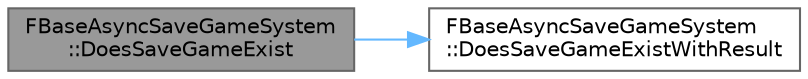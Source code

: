 digraph "FBaseAsyncSaveGameSystem::DoesSaveGameExist"
{
 // INTERACTIVE_SVG=YES
 // LATEX_PDF_SIZE
  bgcolor="transparent";
  edge [fontname=Helvetica,fontsize=10,labelfontname=Helvetica,labelfontsize=10];
  node [fontname=Helvetica,fontsize=10,shape=box,height=0.2,width=0.4];
  rankdir="LR";
  Node1 [id="Node000001",label="FBaseAsyncSaveGameSystem\l::DoesSaveGameExist",height=0.2,width=0.4,color="gray40", fillcolor="grey60", style="filled", fontcolor="black",tooltip="Return true if the named savegame exists (probably not useful with NativeUI."];
  Node1 -> Node2 [id="edge1_Node000001_Node000002",color="steelblue1",style="solid",tooltip=" "];
  Node2 [id="Node000002",label="FBaseAsyncSaveGameSystem\l::DoesSaveGameExistWithResult",height=0.2,width=0.4,color="grey40", fillcolor="white", style="filled",URL="$d8/de9/classFBaseAsyncSaveGameSystem.html#a22392c0cdf3202c0407fad019cda5a57",tooltip="Similar to DoesSaveGameExist, except returns a result code with more information."];
}
